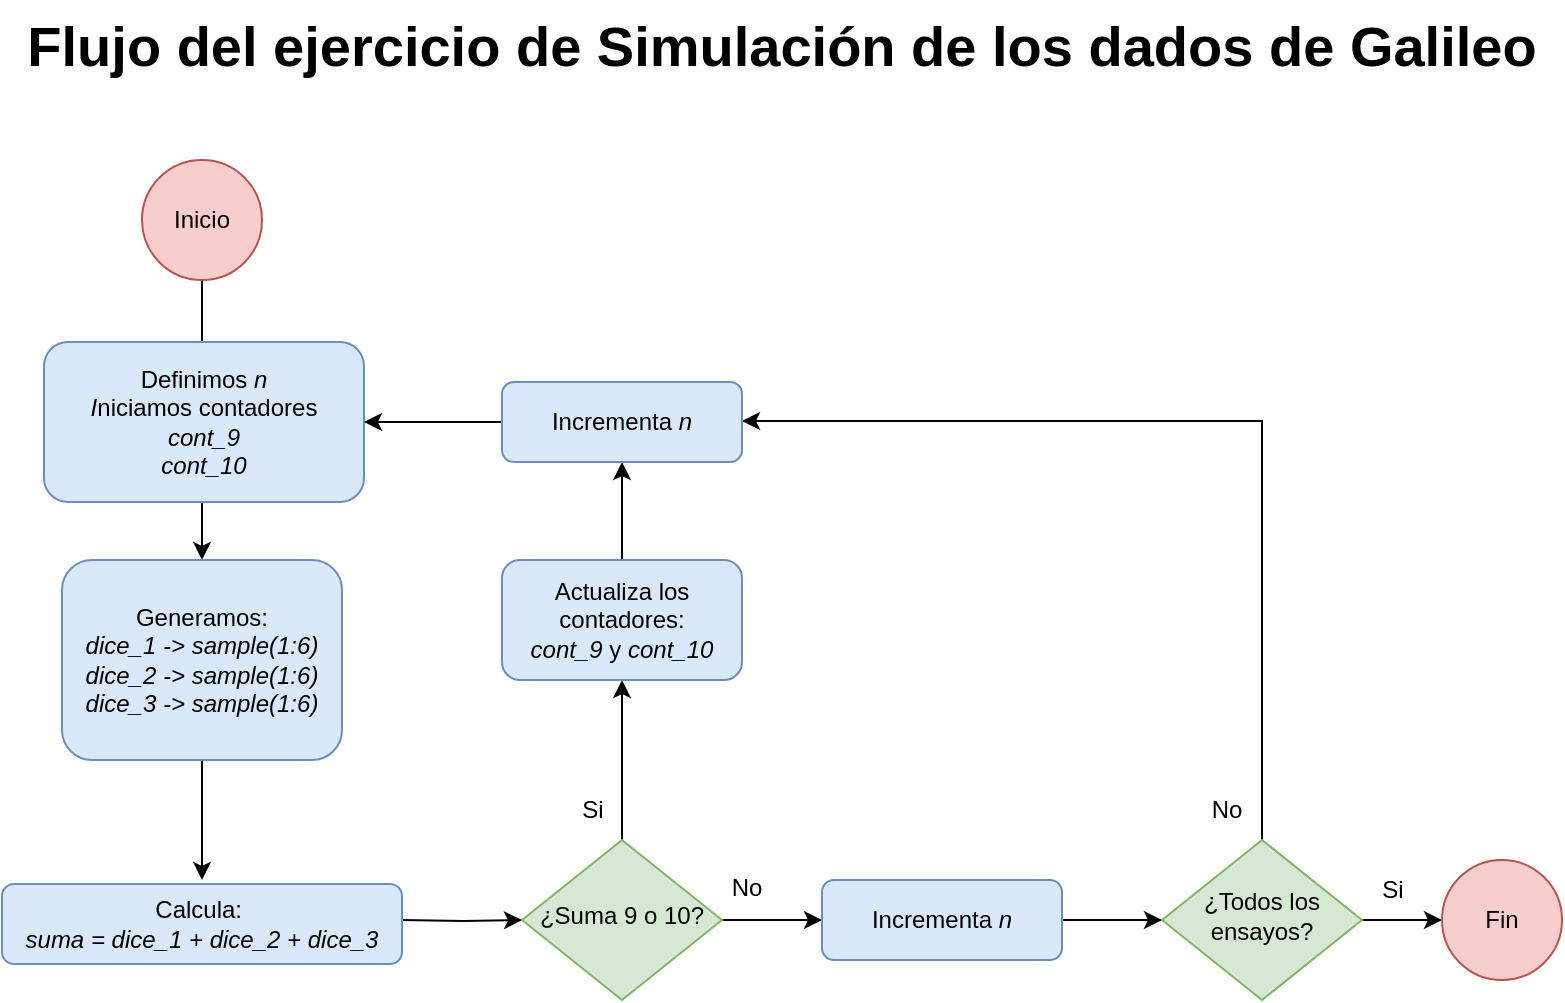 <mxfile version="24.7.13">
  <diagram id="C5RBs43oDa-KdzZeNtuy" name="Page-1">
    <mxGraphModel dx="855" dy="540" grid="1" gridSize="10" guides="1" tooltips="1" connect="1" arrows="1" fold="1" page="1" pageScale="1" pageWidth="827" pageHeight="1169" math="0" shadow="0">
      <root>
        <mxCell id="WIyWlLk6GJQsqaUBKTNV-0" />
        <mxCell id="WIyWlLk6GJQsqaUBKTNV-1" parent="WIyWlLk6GJQsqaUBKTNV-0" />
        <mxCell id="qTLemAw9fTwaRKKmpUbJ-15" value="" style="edgeStyle=orthogonalEdgeStyle;rounded=0;orthogonalLoop=1;jettySize=auto;html=1;" edge="1" parent="WIyWlLk6GJQsqaUBKTNV-1" source="WIyWlLk6GJQsqaUBKTNV-6" target="qTLemAw9fTwaRKKmpUbJ-14">
          <mxGeometry relative="1" as="geometry" />
        </mxCell>
        <mxCell id="qTLemAw9fTwaRKKmpUbJ-20" value="" style="edgeStyle=orthogonalEdgeStyle;rounded=0;orthogonalLoop=1;jettySize=auto;html=1;entryX=1;entryY=0.75;entryDx=0;entryDy=0;exitX=0.5;exitY=0;exitDx=0;exitDy=0;" edge="1" parent="WIyWlLk6GJQsqaUBKTNV-1" source="WIyWlLk6GJQsqaUBKTNV-6">
          <mxGeometry relative="1" as="geometry">
            <mxPoint x="650" y="449.5" as="sourcePoint" />
            <mxPoint x="390" y="250.5" as="targetPoint" />
            <Array as="points">
              <mxPoint x="650" y="251" />
            </Array>
          </mxGeometry>
        </mxCell>
        <mxCell id="WIyWlLk6GJQsqaUBKTNV-6" value="¿Todos los ensayos?" style="rhombus;whiteSpace=wrap;html=1;shadow=0;fontFamily=Helvetica;fontSize=12;align=center;strokeWidth=1;spacing=6;spacingTop=-4;fillColor=#d5e8d4;strokeColor=#82b366;" parent="WIyWlLk6GJQsqaUBKTNV-1" vertex="1">
          <mxGeometry x="600" y="460" width="100" height="80" as="geometry" />
        </mxCell>
        <mxCell id="qTLemAw9fTwaRKKmpUbJ-2" value="" style="edgeStyle=orthogonalEdgeStyle;rounded=0;orthogonalLoop=1;jettySize=auto;html=1;" edge="1" parent="WIyWlLk6GJQsqaUBKTNV-1" source="WIyWlLk6GJQsqaUBKTNV-10" target="qTLemAw9fTwaRKKmpUbJ-1">
          <mxGeometry relative="1" as="geometry" />
        </mxCell>
        <mxCell id="qTLemAw9fTwaRKKmpUbJ-12" value="" style="edgeStyle=orthogonalEdgeStyle;rounded=0;orthogonalLoop=1;jettySize=auto;html=1;" edge="1" parent="WIyWlLk6GJQsqaUBKTNV-1" source="WIyWlLk6GJQsqaUBKTNV-10" target="qTLemAw9fTwaRKKmpUbJ-11">
          <mxGeometry relative="1" as="geometry" />
        </mxCell>
        <mxCell id="WIyWlLk6GJQsqaUBKTNV-10" value="¿Suma 9 o 10?" style="rhombus;whiteSpace=wrap;html=1;shadow=0;fontFamily=Helvetica;fontSize=12;align=center;strokeWidth=1;spacing=6;spacingTop=-4;fillColor=#d5e8d4;strokeColor=#82b366;" parent="WIyWlLk6GJQsqaUBKTNV-1" vertex="1">
          <mxGeometry x="280" y="460" width="100" height="80" as="geometry" />
        </mxCell>
        <mxCell id="7oGKoknhRmoU1FJoBBsJ-4" style="edgeStyle=orthogonalEdgeStyle;rounded=0;orthogonalLoop=1;jettySize=auto;html=1;exitX=0.5;exitY=1;exitDx=0;exitDy=0;" parent="WIyWlLk6GJQsqaUBKTNV-1" source="7oGKoknhRmoU1FJoBBsJ-0" edge="1">
          <mxGeometry relative="1" as="geometry">
            <mxPoint x="120" y="230" as="targetPoint" />
          </mxGeometry>
        </mxCell>
        <mxCell id="7oGKoknhRmoU1FJoBBsJ-0" value="Inicio" style="ellipse;whiteSpace=wrap;html=1;aspect=fixed;fillColor=#f8cecc;strokeColor=#b85450;" parent="WIyWlLk6GJQsqaUBKTNV-1" vertex="1">
          <mxGeometry x="90" y="120" width="60" height="60" as="geometry" />
        </mxCell>
        <mxCell id="7oGKoknhRmoU1FJoBBsJ-9" style="edgeStyle=orthogonalEdgeStyle;rounded=0;orthogonalLoop=1;jettySize=auto;html=1;exitX=0.5;exitY=1;exitDx=0;exitDy=0;" parent="WIyWlLk6GJQsqaUBKTNV-1" source="7oGKoknhRmoU1FJoBBsJ-5" edge="1">
          <mxGeometry relative="1" as="geometry">
            <mxPoint x="120" y="320" as="targetPoint" />
          </mxGeometry>
        </mxCell>
        <mxCell id="7oGKoknhRmoU1FJoBBsJ-5" value="Definimos &lt;i&gt;n&lt;/i&gt;&lt;div&gt;&lt;i&gt;I&lt;/i&gt;niciamos contadores&lt;/div&gt;&lt;div&gt;&lt;i&gt;cont_9&lt;/i&gt;&lt;/div&gt;&lt;div&gt;&lt;i&gt;cont_10&lt;/i&gt;&lt;/div&gt;" style="rounded=1;whiteSpace=wrap;html=1;fontSize=12;glass=0;strokeWidth=1;shadow=0;fillColor=#dae8fc;strokeColor=#6c8ebf;" parent="WIyWlLk6GJQsqaUBKTNV-1" vertex="1">
          <mxGeometry x="41" y="211" width="160" height="80" as="geometry" />
        </mxCell>
        <mxCell id="7oGKoknhRmoU1FJoBBsJ-12" value="" style="edgeStyle=orthogonalEdgeStyle;rounded=0;orthogonalLoop=1;jettySize=auto;html=1;" parent="WIyWlLk6GJQsqaUBKTNV-1" source="7oGKoknhRmoU1FJoBBsJ-10" edge="1">
          <mxGeometry relative="1" as="geometry">
            <mxPoint x="120" y="480" as="targetPoint" />
          </mxGeometry>
        </mxCell>
        <mxCell id="7oGKoknhRmoU1FJoBBsJ-10" value="Generamos:&lt;div&gt;&lt;span style=&quot;background-color: initial;&quot;&gt;&lt;i&gt;dice_1 -&amp;gt; sample(1:6)&lt;/i&gt;&lt;/span&gt;&lt;/div&gt;&lt;div&gt;&lt;i&gt;dice_2 -&amp;gt; sample(1:6)&lt;span style=&quot;background-color: initial;&quot;&gt;&lt;br&gt;&lt;/span&gt;&lt;/i&gt;&lt;/div&gt;&lt;div&gt;&lt;i&gt;dice_3 -&amp;gt; sample(1:6)&lt;/i&gt;&lt;br&gt;&lt;/div&gt;" style="rounded=1;whiteSpace=wrap;html=1;fontSize=12;glass=0;strokeWidth=1;shadow=0;fillColor=#dae8fc;strokeColor=#6c8ebf;" parent="WIyWlLk6GJQsqaUBKTNV-1" vertex="1">
          <mxGeometry x="50" y="320" width="140" height="100" as="geometry" />
        </mxCell>
        <mxCell id="qTLemAw9fTwaRKKmpUbJ-5" value="" style="edgeStyle=orthogonalEdgeStyle;rounded=0;orthogonalLoop=1;jettySize=auto;html=1;" edge="1" parent="WIyWlLk6GJQsqaUBKTNV-1" target="WIyWlLk6GJQsqaUBKTNV-10">
          <mxGeometry relative="1" as="geometry">
            <mxPoint x="220" y="500" as="sourcePoint" />
          </mxGeometry>
        </mxCell>
        <mxCell id="7oGKoknhRmoU1FJoBBsJ-11" value="Calcula:&amp;nbsp;&lt;div&gt;&lt;i&gt;suma = dice_1 + dice_2 + dice_3&lt;/i&gt;&lt;/div&gt;" style="rounded=1;whiteSpace=wrap;html=1;fontSize=12;glass=0;strokeWidth=1;shadow=0;fillColor=#dae8fc;strokeColor=#6c8ebf;" parent="WIyWlLk6GJQsqaUBKTNV-1" vertex="1">
          <mxGeometry x="20" y="482" width="200" height="40" as="geometry" />
        </mxCell>
        <mxCell id="qTLemAw9fTwaRKKmpUbJ-7" value="" style="edgeStyle=orthogonalEdgeStyle;rounded=0;orthogonalLoop=1;jettySize=auto;html=1;" edge="1" parent="WIyWlLk6GJQsqaUBKTNV-1" source="qTLemAw9fTwaRKKmpUbJ-1" target="qTLemAw9fTwaRKKmpUbJ-6">
          <mxGeometry relative="1" as="geometry" />
        </mxCell>
        <mxCell id="qTLemAw9fTwaRKKmpUbJ-1" value="Actualiza los contadores:&lt;div&gt;&lt;i&gt;cont_9&lt;/i&gt; y &lt;i&gt;cont_10&lt;/i&gt;&lt;/div&gt;" style="rounded=1;whiteSpace=wrap;html=1;fontSize=12;glass=0;strokeWidth=1;shadow=0;fillColor=#dae8fc;strokeColor=#6c8ebf;" vertex="1" parent="WIyWlLk6GJQsqaUBKTNV-1">
          <mxGeometry x="270" y="320" width="120" height="60" as="geometry" />
        </mxCell>
        <mxCell id="qTLemAw9fTwaRKKmpUbJ-3" value="Si" style="text;html=1;align=center;verticalAlign=middle;resizable=0;points=[];autosize=1;strokeColor=none;fillColor=none;" vertex="1" parent="WIyWlLk6GJQsqaUBKTNV-1">
          <mxGeometry x="300" y="430" width="30" height="30" as="geometry" />
        </mxCell>
        <mxCell id="qTLemAw9fTwaRKKmpUbJ-22" value="" style="edgeStyle=orthogonalEdgeStyle;rounded=0;orthogonalLoop=1;jettySize=auto;html=1;" edge="1" parent="WIyWlLk6GJQsqaUBKTNV-1" source="qTLemAw9fTwaRKKmpUbJ-6" target="7oGKoknhRmoU1FJoBBsJ-5">
          <mxGeometry relative="1" as="geometry" />
        </mxCell>
        <mxCell id="qTLemAw9fTwaRKKmpUbJ-6" value="Incrementa &lt;i&gt;n&lt;/i&gt;" style="rounded=1;whiteSpace=wrap;html=1;fontSize=12;glass=0;strokeWidth=1;shadow=0;fillColor=#dae8fc;strokeColor=#6c8ebf;" vertex="1" parent="WIyWlLk6GJQsqaUBKTNV-1">
          <mxGeometry x="270" y="231" width="120" height="40" as="geometry" />
        </mxCell>
        <mxCell id="qTLemAw9fTwaRKKmpUbJ-10" value="No" style="text;html=1;align=center;verticalAlign=middle;resizable=0;points=[];autosize=1;strokeColor=none;fillColor=none;" vertex="1" parent="WIyWlLk6GJQsqaUBKTNV-1">
          <mxGeometry x="372" y="469" width="40" height="30" as="geometry" />
        </mxCell>
        <mxCell id="qTLemAw9fTwaRKKmpUbJ-13" value="" style="edgeStyle=orthogonalEdgeStyle;rounded=0;orthogonalLoop=1;jettySize=auto;html=1;" edge="1" parent="WIyWlLk6GJQsqaUBKTNV-1" source="qTLemAw9fTwaRKKmpUbJ-11" target="WIyWlLk6GJQsqaUBKTNV-6">
          <mxGeometry relative="1" as="geometry" />
        </mxCell>
        <mxCell id="qTLemAw9fTwaRKKmpUbJ-11" value="Incrementa &lt;i&gt;n&lt;/i&gt;" style="rounded=1;whiteSpace=wrap;html=1;fontSize=12;glass=0;strokeWidth=1;shadow=0;fillColor=#dae8fc;strokeColor=#6c8ebf;" vertex="1" parent="WIyWlLk6GJQsqaUBKTNV-1">
          <mxGeometry x="430" y="480" width="120" height="40" as="geometry" />
        </mxCell>
        <mxCell id="qTLemAw9fTwaRKKmpUbJ-14" value="Fin" style="ellipse;whiteSpace=wrap;html=1;aspect=fixed;fillColor=#f8cecc;strokeColor=#b85450;" vertex="1" parent="WIyWlLk6GJQsqaUBKTNV-1">
          <mxGeometry x="740" y="470" width="60" height="60" as="geometry" />
        </mxCell>
        <mxCell id="qTLemAw9fTwaRKKmpUbJ-16" value="Si" style="text;html=1;align=center;verticalAlign=middle;resizable=0;points=[];autosize=1;strokeColor=none;fillColor=none;" vertex="1" parent="WIyWlLk6GJQsqaUBKTNV-1">
          <mxGeometry x="700" y="470" width="30" height="30" as="geometry" />
        </mxCell>
        <mxCell id="qTLemAw9fTwaRKKmpUbJ-21" value="No" style="text;html=1;align=center;verticalAlign=middle;resizable=0;points=[];autosize=1;strokeColor=none;fillColor=none;" vertex="1" parent="WIyWlLk6GJQsqaUBKTNV-1">
          <mxGeometry x="612" y="430" width="40" height="30" as="geometry" />
        </mxCell>
        <mxCell id="qTLemAw9fTwaRKKmpUbJ-23" value="&lt;h1 style=&quot;margin-top: 0px;&quot;&gt;&lt;font style=&quot;font-size: 28px;&quot;&gt;Flujo del ejercicio de Simulación de los dados de Galileo&lt;/font&gt;&lt;/h1&gt;" style="text;html=1;whiteSpace=wrap;overflow=hidden;rounded=0;align=center;" vertex="1" parent="WIyWlLk6GJQsqaUBKTNV-1">
          <mxGeometry x="20" y="40" width="780" height="50" as="geometry" />
        </mxCell>
      </root>
    </mxGraphModel>
  </diagram>
</mxfile>
